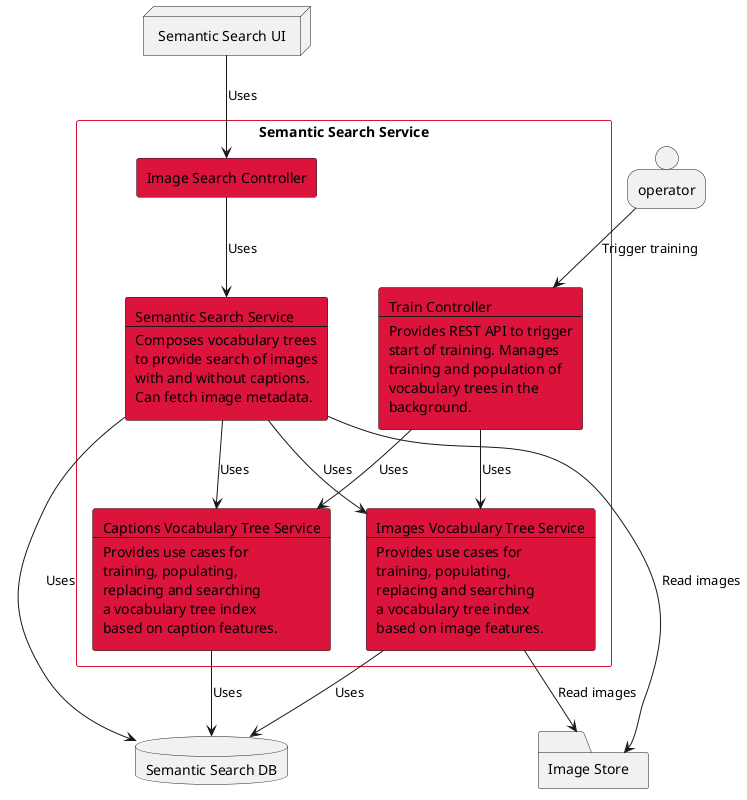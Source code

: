 @startuml component
person operator

node SemSearchUI [
    Semantic Search UI
]

folder ImageStore as "Image Store"

database SemSearchDB [
    Semantic Search DB
]

rectangle SemanticSearchSvc as "Semantic Search Service" #line:crimson {
    rectangle CaptionVocTreeSvc #crimson [
        Captions Vocabulary Tree Service
        ---
        Provides use cases for
        training, populating,
        replacing and searching
        a vocabulary tree index
        based on caption features.
    ]
    rectangle ImVocTreeSvc #crimson [
        Images Vocabulary Tree Service
        ---
        Provides use cases for
        training, populating,
        replacing and searching
        a vocabulary tree index
        based on image features.
    ]
    rectangle SemSearchSvc #crimson [
        Semantic Search Service
        ---
        Composes vocabulary trees
        to provide search of images
        with and without captions.
        Can fetch image metadata.
    ]
    rectangle TrainController #crimson [
        Train Controller
        ---
        Provides REST API to trigger
        start of training. Manages 
        training and population of 
        vocabulary trees in the
        background.
    ]
    rectangle ImageSearchController as "Image Search Controller" #crimson

    SemSearchSvc --> CaptionVocTreeSvc: Uses
    SemSearchSvc --> ImVocTreeSvc: Uses
    SemSearchSvc --> SemSearchDB: Uses
    CaptionVocTreeSvc --> SemSearchDB: Uses
    ImVocTreeSvc --> SemSearchDB: Uses
    
    TrainController --> CaptionVocTreeSvc: Uses
    TrainController --> ImVocTreeSvc: Uses
    ImageSearchController --> SemSearchSvc: Uses
    operator --> TrainController: Trigger training
    
    SemSearchSvc --> ImageStore: Read images
    ImVocTreeSvc --> ImageStore: Read images

    SemSearchUI --> ImageSearchController: Uses
}
@enduml
